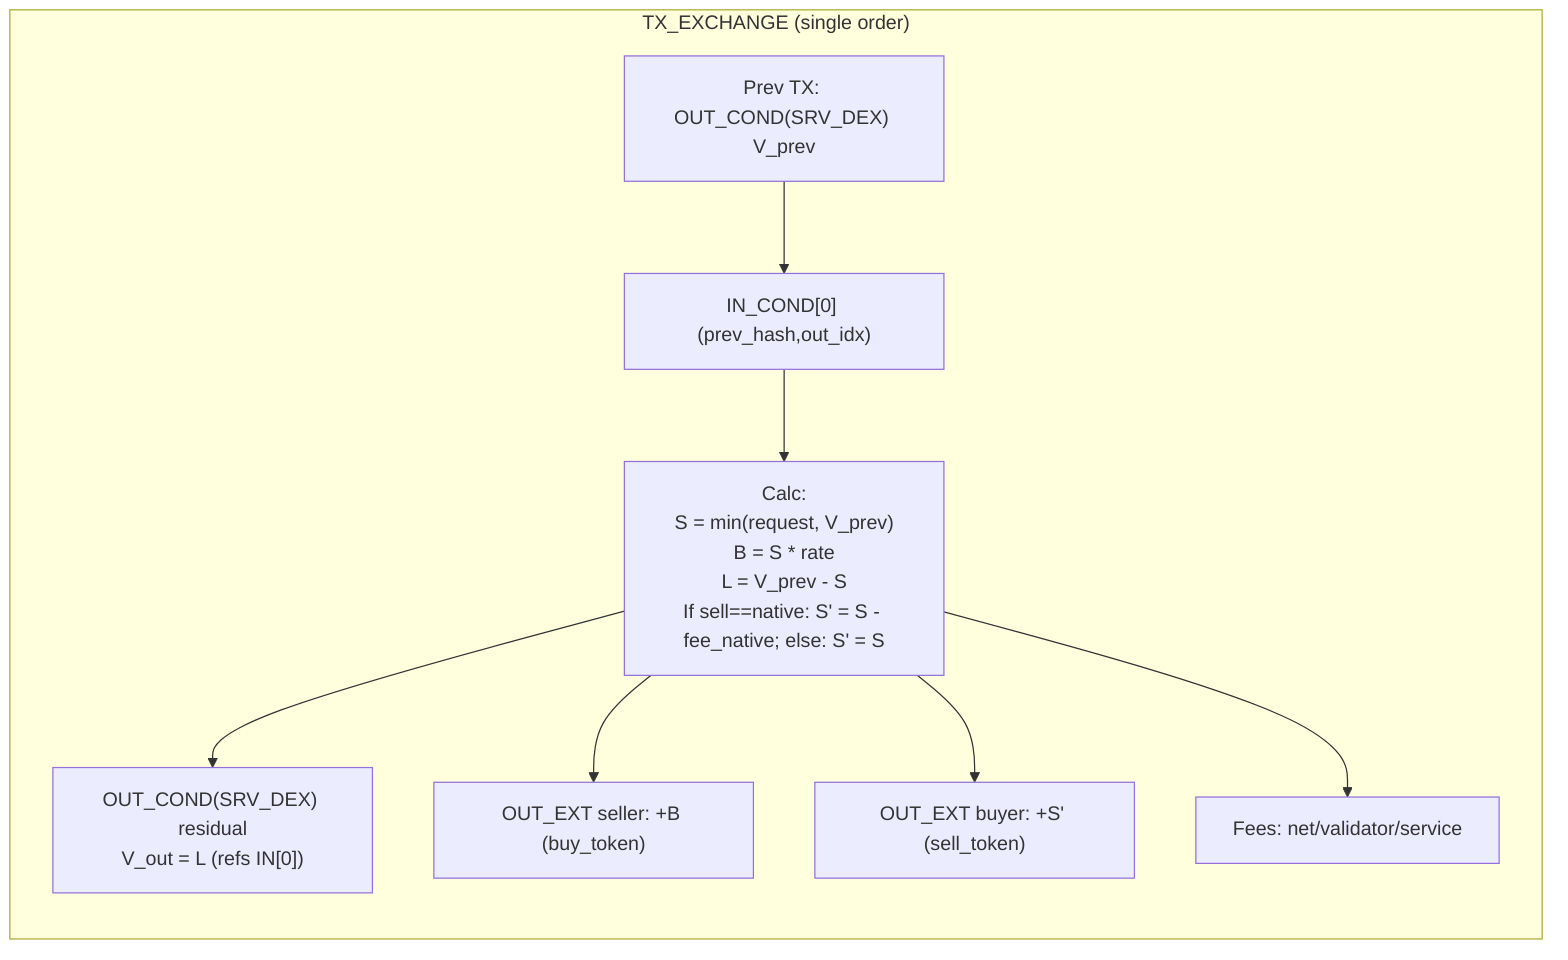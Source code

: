 flowchart LR

subgraph EX_SINGLE["TX_EXCHANGE (single order)"]
  direction TB
  PREV["Prev TX: OUT_COND(SRV_DEX) V_prev"]
  IN0["IN_COND[0] (prev_hash,out_idx)"]
  CALC["Calc:<br/>S = min(request, V_prev)<br/>B = S * rate<br/>L = V_prev - S<br/>If sell==native: S' = S - fee_native; else: S' = S"]
  OUT_RES["OUT_COND(SRV_DEX) residual<br/>V_out = L (refs IN[0])"]
  OUT_PAY_SELLER["OUT_EXT seller: +B (buy_token)"]
  OUT_PAY_BUYER["OUT_EXT buyer: +S' (sell_token)"]
  FEES["Fees: net/validator/service"]
  PREV --> IN0
  IN0 --> CALC
  CALC --> OUT_RES
  CALC --> OUT_PAY_SELLER
  CALC --> OUT_PAY_BUYER
  CALC --> FEES
end